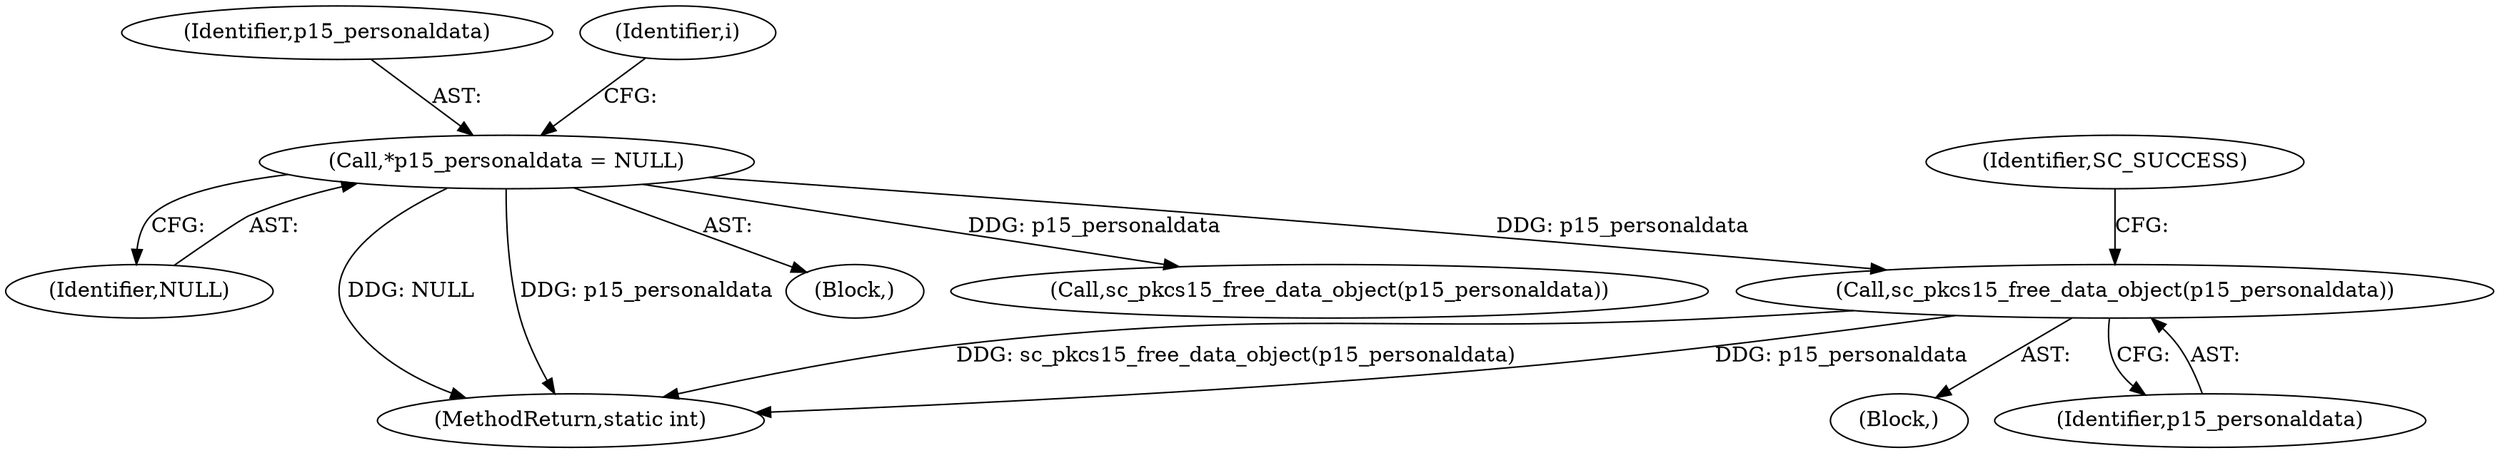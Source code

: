 digraph "0_OpenSC_8fe377e93b4b56060e5bbfb6f3142ceaeca744fa_19@API" {
"1000336" [label="(Call,sc_pkcs15_free_data_object(p15_personaldata))"];
"1000118" [label="(Call,*p15_personaldata = NULL)"];
"1000337" [label="(Identifier,p15_personaldata)"];
"1000120" [label="(Identifier,NULL)"];
"1000119" [label="(Identifier,p15_personaldata)"];
"1000339" [label="(Identifier,SC_SUCCESS)"];
"1000352" [label="(MethodReturn,static int)"];
"1000118" [label="(Call,*p15_personaldata = NULL)"];
"1000104" [label="(Block,)"];
"1000126" [label="(Identifier,i)"];
"1000348" [label="(Call,sc_pkcs15_free_data_object(p15_personaldata))"];
"1000327" [label="(Block,)"];
"1000336" [label="(Call,sc_pkcs15_free_data_object(p15_personaldata))"];
"1000336" -> "1000327"  [label="AST: "];
"1000336" -> "1000337"  [label="CFG: "];
"1000337" -> "1000336"  [label="AST: "];
"1000339" -> "1000336"  [label="CFG: "];
"1000336" -> "1000352"  [label="DDG: sc_pkcs15_free_data_object(p15_personaldata)"];
"1000336" -> "1000352"  [label="DDG: p15_personaldata"];
"1000118" -> "1000336"  [label="DDG: p15_personaldata"];
"1000118" -> "1000104"  [label="AST: "];
"1000118" -> "1000120"  [label="CFG: "];
"1000119" -> "1000118"  [label="AST: "];
"1000120" -> "1000118"  [label="AST: "];
"1000126" -> "1000118"  [label="CFG: "];
"1000118" -> "1000352"  [label="DDG: NULL"];
"1000118" -> "1000352"  [label="DDG: p15_personaldata"];
"1000118" -> "1000348"  [label="DDG: p15_personaldata"];
}
